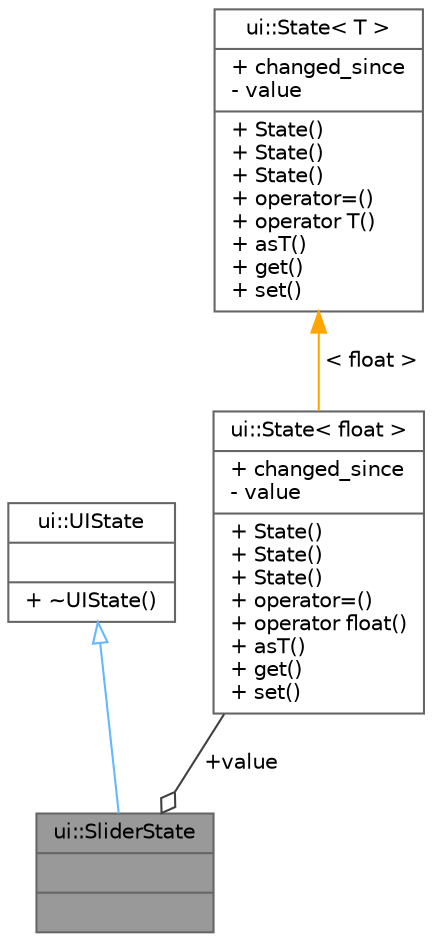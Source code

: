 digraph "ui::SliderState"
{
 // LATEX_PDF_SIZE
  bgcolor="transparent";
  edge [fontname=Helvetica,fontsize=10,labelfontname=Helvetica,labelfontsize=10];
  node [fontname=Helvetica,fontsize=10,shape=box,height=0.2,width=0.4];
  Node1 [shape=record,label="{ui::SliderState\n||}",height=0.2,width=0.4,color="gray40", fillcolor="grey60", style="filled", fontcolor="black",tooltip=" "];
  Node2 -> Node1 [dir="back",color="steelblue1",style="solid",arrowtail="onormal"];
  Node2 [shape=record,label="{ui::UIState\n||+ ~UIState()\l}",height=0.2,width=0.4,color="gray40", fillcolor="white", style="filled",URL="$d4/d81/structui_1_1_u_i_state.html",tooltip=" "];
  Node3 -> Node1 [color="grey25",style="solid",label=" +value" ,arrowhead="odiamond"];
  Node3 [shape=record,label="{ui::State\< float \>\n|+ changed_since\l- value\l|+ State()\l+ State()\l+ State()\l+ operator=()\l+ operator float()\l+ asT()\l+ get()\l+ set()\l}",height=0.2,width=0.4,color="gray40", fillcolor="white", style="filled",URL="$df/d19/structui_1_1_state.html",tooltip=" "];
  Node4 -> Node3 [dir="back",color="orange",style="solid",label=" \< float \>" ];
  Node4 [shape=record,label="{ui::State\< T \>\n|+ changed_since\l- value\l|+ State()\l+ State()\l+ State()\l+ operator=()\l+ operator T()\l+ asT()\l+ get()\l+ set()\l}",height=0.2,width=0.4,color="gray40", fillcolor="white", style="filled",URL="$df/d19/structui_1_1_state.html",tooltip=" "];
}
